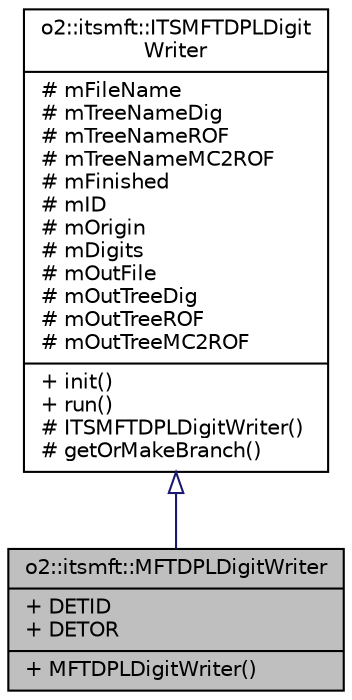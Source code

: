 digraph "o2::itsmft::MFTDPLDigitWriter"
{
 // INTERACTIVE_SVG=YES
  bgcolor="transparent";
  edge [fontname="Helvetica",fontsize="10",labelfontname="Helvetica",labelfontsize="10"];
  node [fontname="Helvetica",fontsize="10",shape=record];
  Node1 [label="{o2::itsmft::MFTDPLDigitWriter\n|+ DETID\l+ DETOR\l|+ MFTDPLDigitWriter()\l}",height=0.2,width=0.4,color="black", fillcolor="grey75", style="filled", fontcolor="black"];
  Node2 -> Node1 [dir="back",color="midnightblue",fontsize="10",style="solid",arrowtail="onormal",fontname="Helvetica"];
  Node2 [label="{o2::itsmft::ITSMFTDPLDigit\lWriter\n|# mFileName\l# mTreeNameDig\l# mTreeNameROF\l# mTreeNameMC2ROF\l# mFinished\l# mID\l# mOrigin\l# mDigits\l# mOutFile\l# mOutTreeDig\l# mOutTreeROF\l# mOutTreeMC2ROF\l|+ init()\l+ run()\l# ITSMFTDPLDigitWriter()\l# getOrMakeBranch()\l}",height=0.2,width=0.4,color="black",URL="$da/dc9/classo2_1_1itsmft_1_1ITSMFTDPLDigitWriter.html"];
}
